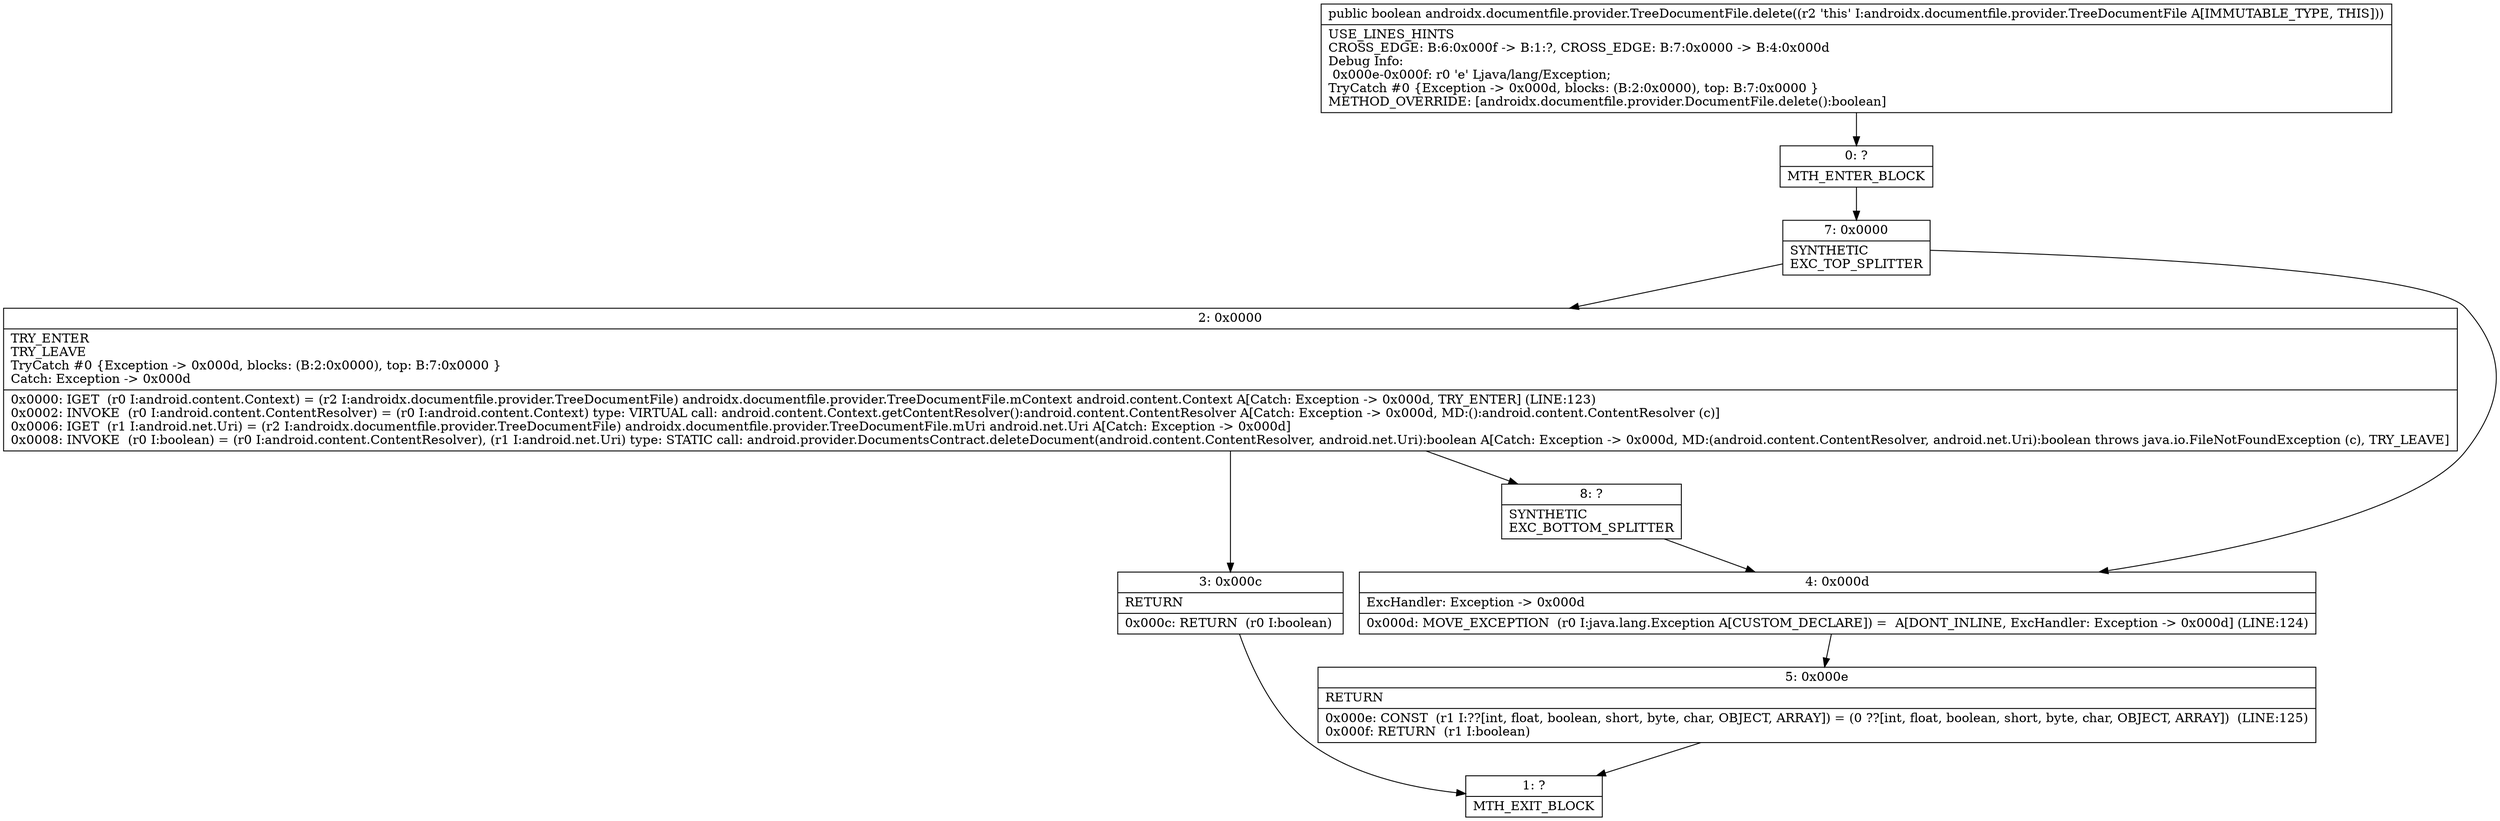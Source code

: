 digraph "CFG forandroidx.documentfile.provider.TreeDocumentFile.delete()Z" {
Node_0 [shape=record,label="{0\:\ ?|MTH_ENTER_BLOCK\l}"];
Node_7 [shape=record,label="{7\:\ 0x0000|SYNTHETIC\lEXC_TOP_SPLITTER\l}"];
Node_2 [shape=record,label="{2\:\ 0x0000|TRY_ENTER\lTRY_LEAVE\lTryCatch #0 \{Exception \-\> 0x000d, blocks: (B:2:0x0000), top: B:7:0x0000 \}\lCatch: Exception \-\> 0x000d\l|0x0000: IGET  (r0 I:android.content.Context) = (r2 I:androidx.documentfile.provider.TreeDocumentFile) androidx.documentfile.provider.TreeDocumentFile.mContext android.content.Context A[Catch: Exception \-\> 0x000d, TRY_ENTER] (LINE:123)\l0x0002: INVOKE  (r0 I:android.content.ContentResolver) = (r0 I:android.content.Context) type: VIRTUAL call: android.content.Context.getContentResolver():android.content.ContentResolver A[Catch: Exception \-\> 0x000d, MD:():android.content.ContentResolver (c)]\l0x0006: IGET  (r1 I:android.net.Uri) = (r2 I:androidx.documentfile.provider.TreeDocumentFile) androidx.documentfile.provider.TreeDocumentFile.mUri android.net.Uri A[Catch: Exception \-\> 0x000d]\l0x0008: INVOKE  (r0 I:boolean) = (r0 I:android.content.ContentResolver), (r1 I:android.net.Uri) type: STATIC call: android.provider.DocumentsContract.deleteDocument(android.content.ContentResolver, android.net.Uri):boolean A[Catch: Exception \-\> 0x000d, MD:(android.content.ContentResolver, android.net.Uri):boolean throws java.io.FileNotFoundException (c), TRY_LEAVE]\l}"];
Node_3 [shape=record,label="{3\:\ 0x000c|RETURN\l|0x000c: RETURN  (r0 I:boolean) \l}"];
Node_1 [shape=record,label="{1\:\ ?|MTH_EXIT_BLOCK\l}"];
Node_8 [shape=record,label="{8\:\ ?|SYNTHETIC\lEXC_BOTTOM_SPLITTER\l}"];
Node_4 [shape=record,label="{4\:\ 0x000d|ExcHandler: Exception \-\> 0x000d\l|0x000d: MOVE_EXCEPTION  (r0 I:java.lang.Exception A[CUSTOM_DECLARE]) =  A[DONT_INLINE, ExcHandler: Exception \-\> 0x000d] (LINE:124)\l}"];
Node_5 [shape=record,label="{5\:\ 0x000e|RETURN\l|0x000e: CONST  (r1 I:??[int, float, boolean, short, byte, char, OBJECT, ARRAY]) = (0 ??[int, float, boolean, short, byte, char, OBJECT, ARRAY])  (LINE:125)\l0x000f: RETURN  (r1 I:boolean) \l}"];
MethodNode[shape=record,label="{public boolean androidx.documentfile.provider.TreeDocumentFile.delete((r2 'this' I:androidx.documentfile.provider.TreeDocumentFile A[IMMUTABLE_TYPE, THIS]))  | USE_LINES_HINTS\lCROSS_EDGE: B:6:0x000f \-\> B:1:?, CROSS_EDGE: B:7:0x0000 \-\> B:4:0x000d\lDebug Info:\l  0x000e\-0x000f: r0 'e' Ljava\/lang\/Exception;\lTryCatch #0 \{Exception \-\> 0x000d, blocks: (B:2:0x0000), top: B:7:0x0000 \}\lMETHOD_OVERRIDE: [androidx.documentfile.provider.DocumentFile.delete():boolean]\l}"];
MethodNode -> Node_0;Node_0 -> Node_7;
Node_7 -> Node_2;
Node_7 -> Node_4;
Node_2 -> Node_3;
Node_2 -> Node_8;
Node_3 -> Node_1;
Node_8 -> Node_4;
Node_4 -> Node_5;
Node_5 -> Node_1;
}

